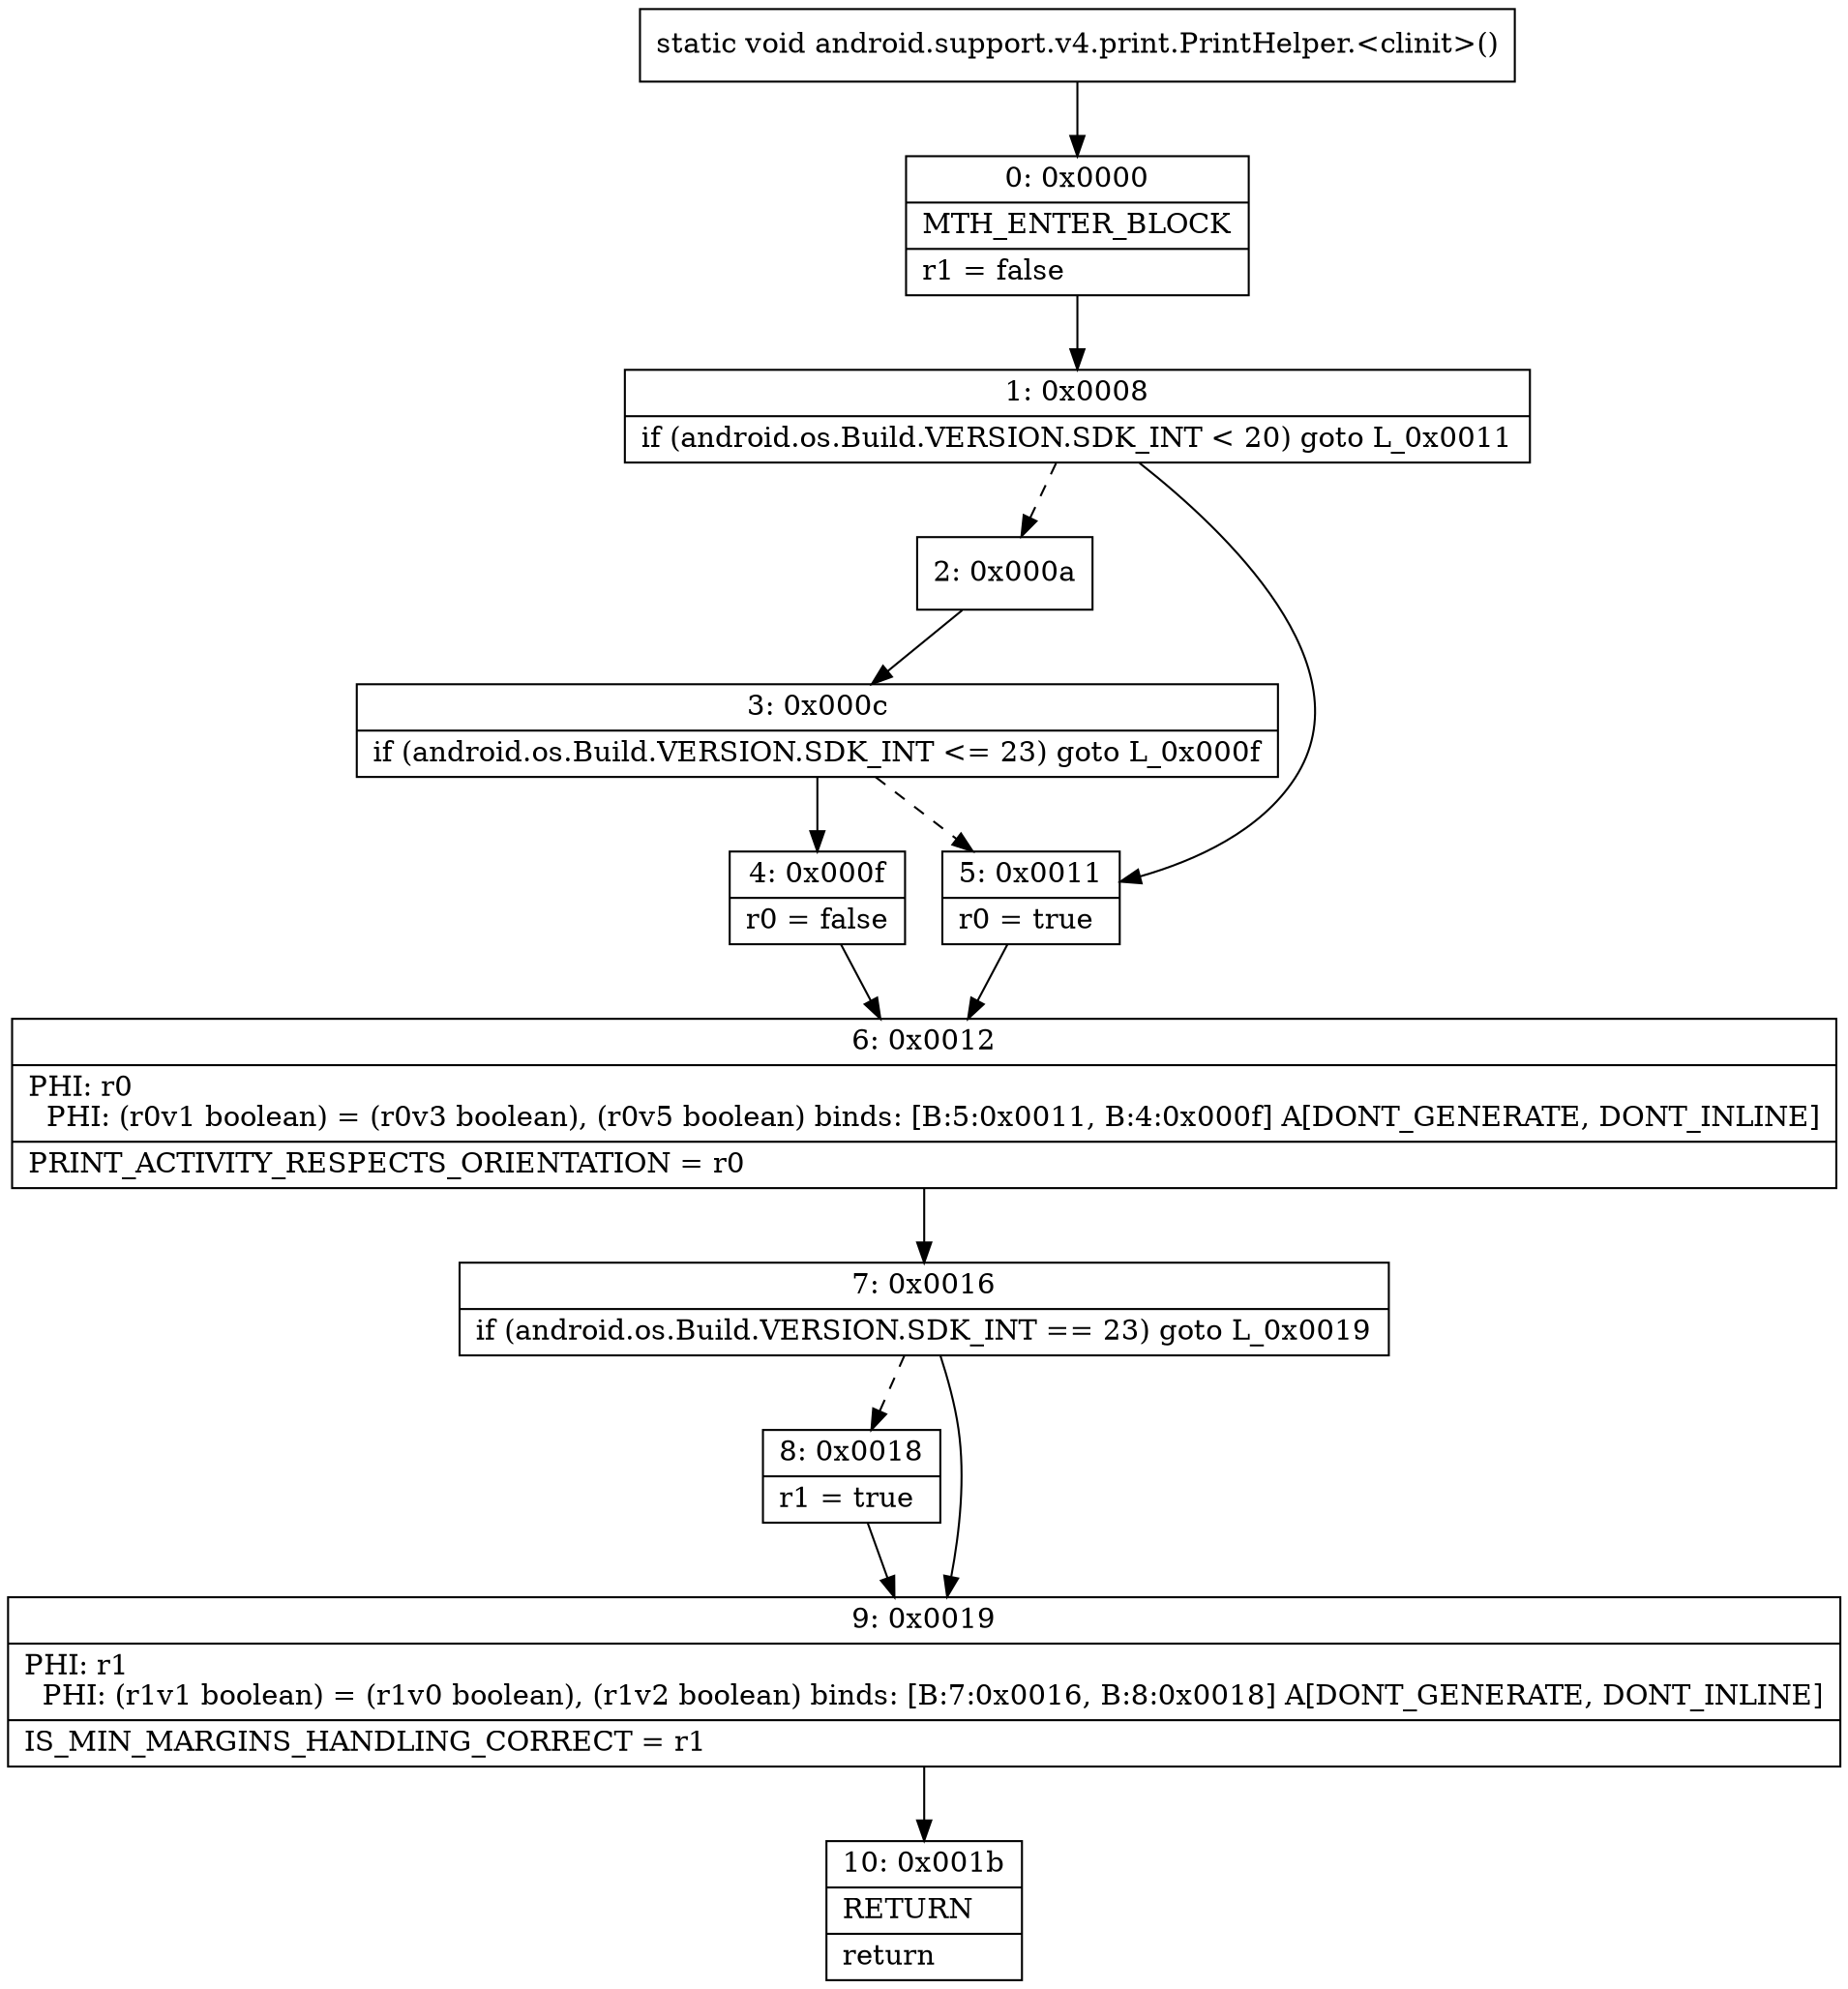 digraph "CFG forandroid.support.v4.print.PrintHelper.\<clinit\>()V" {
Node_0 [shape=record,label="{0\:\ 0x0000|MTH_ENTER_BLOCK\l|r1 = false\l}"];
Node_1 [shape=record,label="{1\:\ 0x0008|if (android.os.Build.VERSION.SDK_INT \< 20) goto L_0x0011\l}"];
Node_2 [shape=record,label="{2\:\ 0x000a}"];
Node_3 [shape=record,label="{3\:\ 0x000c|if (android.os.Build.VERSION.SDK_INT \<= 23) goto L_0x000f\l}"];
Node_4 [shape=record,label="{4\:\ 0x000f|r0 = false\l}"];
Node_5 [shape=record,label="{5\:\ 0x0011|r0 = true\l}"];
Node_6 [shape=record,label="{6\:\ 0x0012|PHI: r0 \l  PHI: (r0v1 boolean) = (r0v3 boolean), (r0v5 boolean) binds: [B:5:0x0011, B:4:0x000f] A[DONT_GENERATE, DONT_INLINE]\l|PRINT_ACTIVITY_RESPECTS_ORIENTATION = r0\l}"];
Node_7 [shape=record,label="{7\:\ 0x0016|if (android.os.Build.VERSION.SDK_INT == 23) goto L_0x0019\l}"];
Node_8 [shape=record,label="{8\:\ 0x0018|r1 = true\l}"];
Node_9 [shape=record,label="{9\:\ 0x0019|PHI: r1 \l  PHI: (r1v1 boolean) = (r1v0 boolean), (r1v2 boolean) binds: [B:7:0x0016, B:8:0x0018] A[DONT_GENERATE, DONT_INLINE]\l|IS_MIN_MARGINS_HANDLING_CORRECT = r1\l}"];
Node_10 [shape=record,label="{10\:\ 0x001b|RETURN\l|return\l}"];
MethodNode[shape=record,label="{static void android.support.v4.print.PrintHelper.\<clinit\>() }"];
MethodNode -> Node_0;
Node_0 -> Node_1;
Node_1 -> Node_2[style=dashed];
Node_1 -> Node_5;
Node_2 -> Node_3;
Node_3 -> Node_4;
Node_3 -> Node_5[style=dashed];
Node_4 -> Node_6;
Node_5 -> Node_6;
Node_6 -> Node_7;
Node_7 -> Node_8[style=dashed];
Node_7 -> Node_9;
Node_8 -> Node_9;
Node_9 -> Node_10;
}

